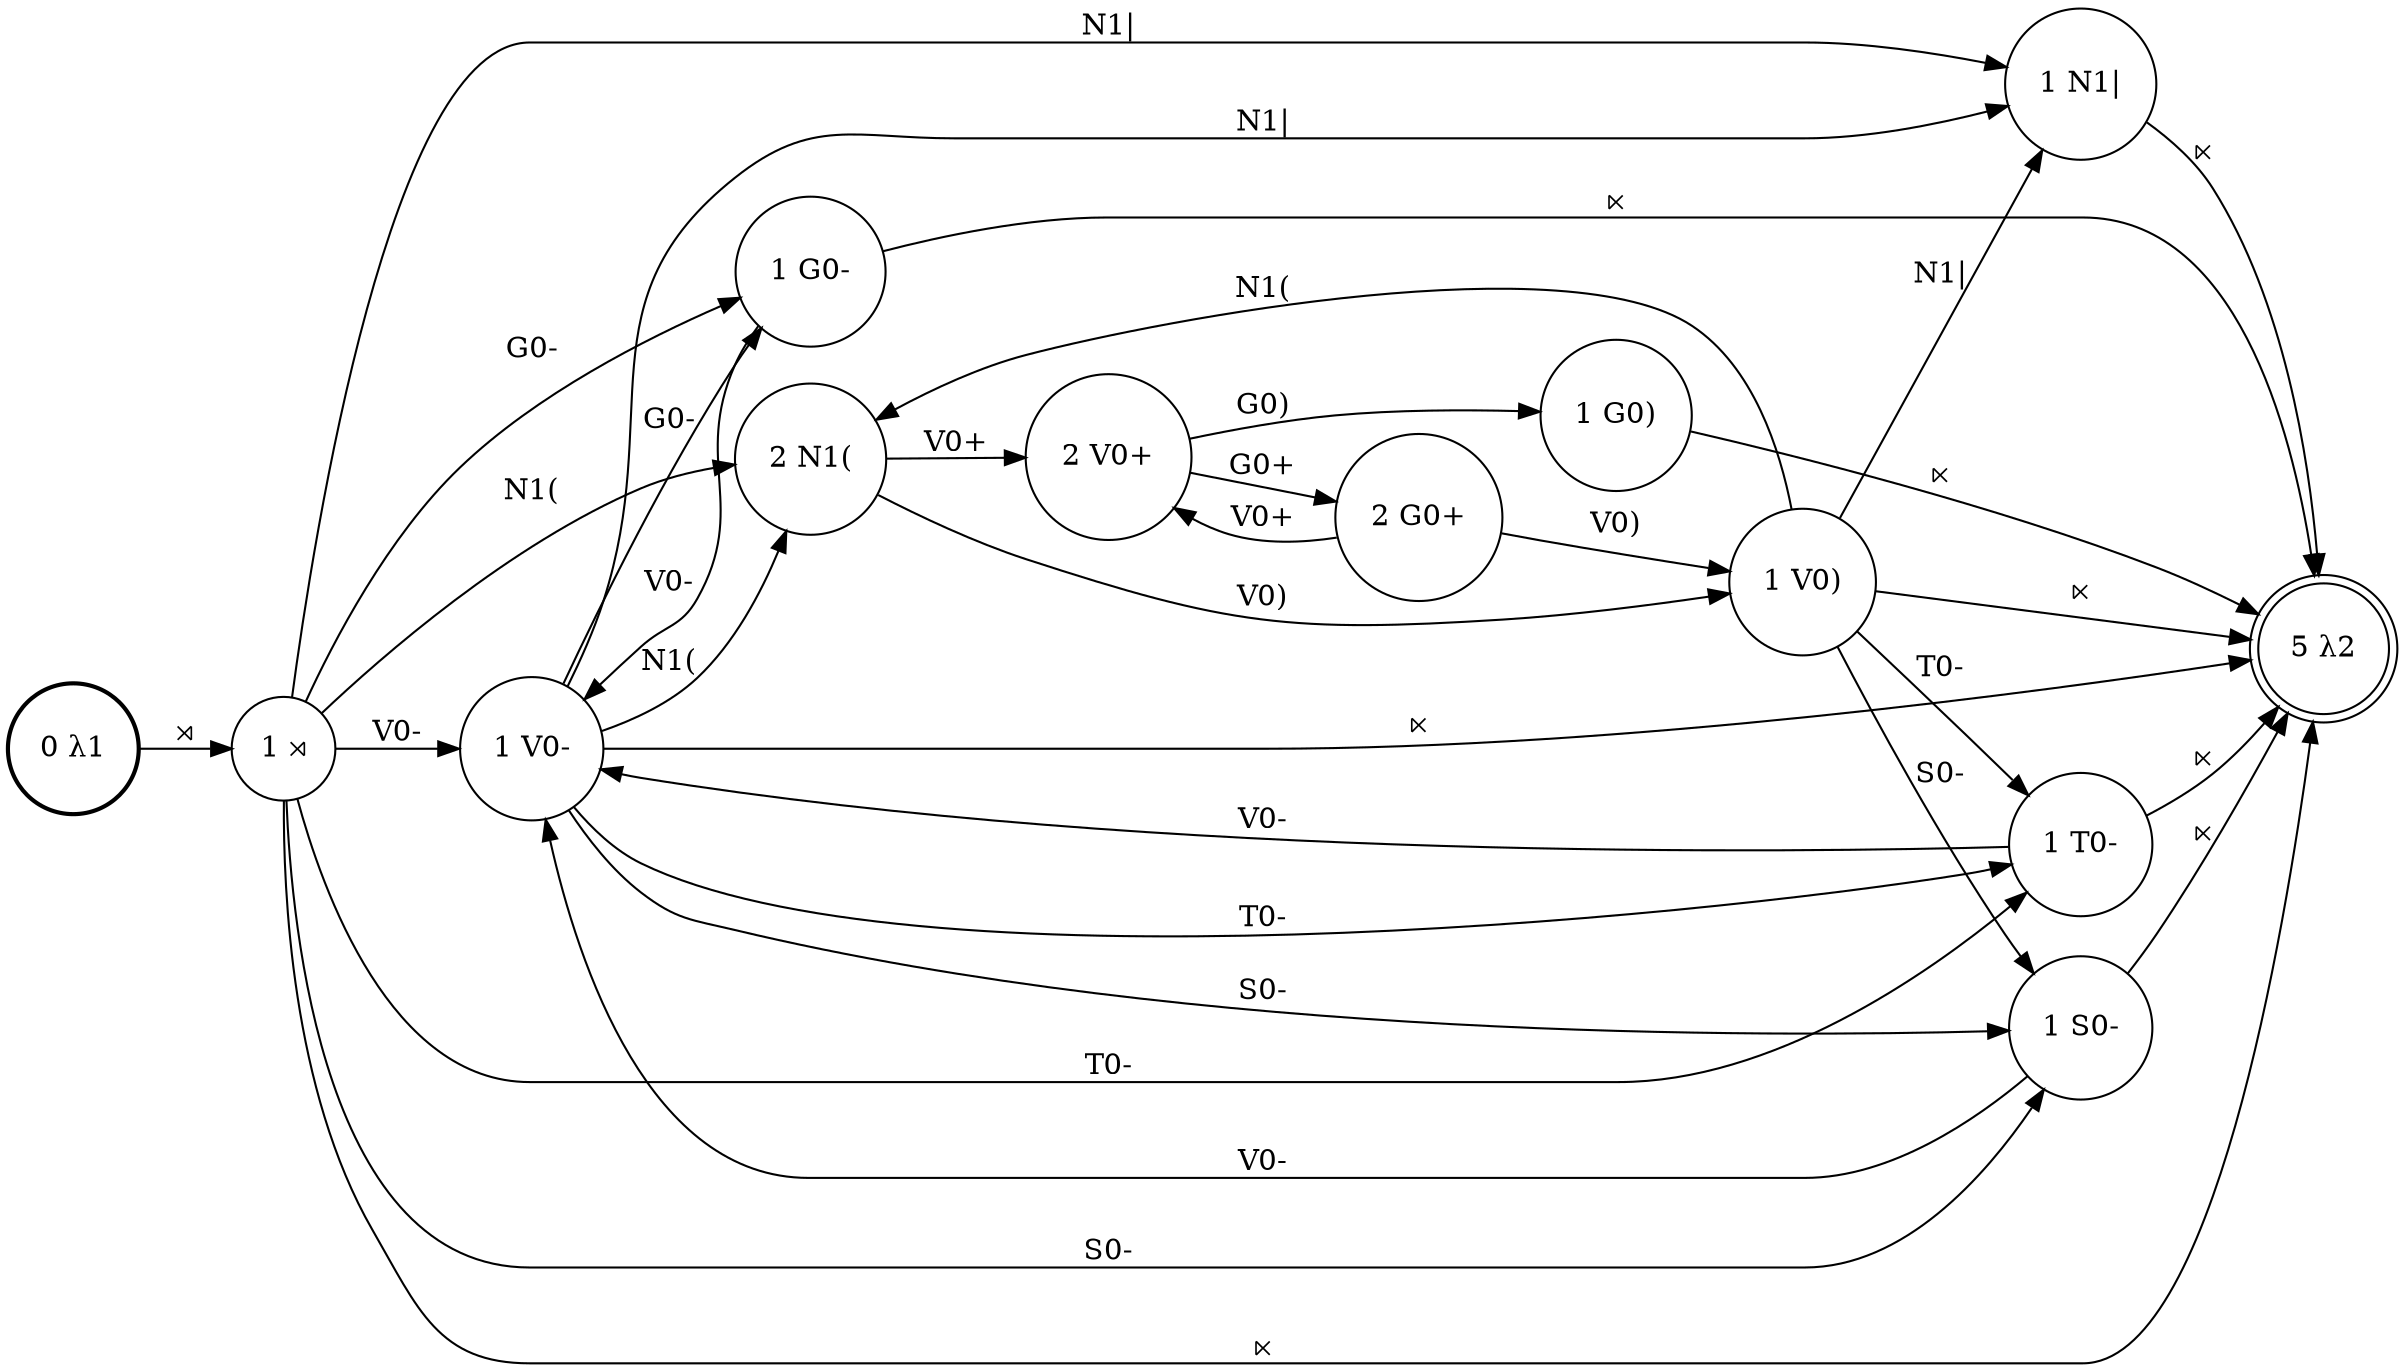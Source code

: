 digraph G {
rankdir=LR;
0 [style=solid, shape=circle, label="1 G0)"]
1 [style=solid, shape=circle, label="1 N1|"]
2 [style=solid, shape=circle, label="1 V0-"]
3 [style=solid, shape=circle, label="2 N1("]
4 [style=solid, shape=doublecircle, label="5 λ2"]
5 [style=solid, shape=circle, label="1 G0-"]
6 [style=solid, shape=circle, label="2 G0+"]
7 [style=bold, shape=circle, label="0 λ1"]
8 [style=solid, shape=circle, label="1 T0-"]
9 [style=solid, shape=circle, label="2 V0+"]
10 [style=solid, shape=circle, label="1 S0-"]
11 [style=solid, shape=circle, label="1 V0)"]
12 [style=solid, shape=circle, label="1 ⋊"]
11 -> 8 [style=solid, label="T0-"]
2 -> 4 [style=solid, label="⋉"]
12 -> 3 [style=solid, label="N1("]
7 -> 12 [style=solid, label="⋊"]
2 -> 3 [style=solid, label="N1("]
12 -> 5 [style=solid, label="G0-"]
5 -> 2 [style=solid, label="V0-"]
9 -> 0 [style=solid, label="G0)"]
12 -> 4 [style=solid, label="⋉"]
8 -> 4 [style=solid, label="⋉"]
0 -> 4 [style=solid, label="⋉"]
1 -> 4 [style=solid, label="⋉"]
3 -> 11 [style=solid, label="V0)"]
5 -> 4 [style=solid, label="⋉"]
12 -> 10 [style=solid, label="S0-"]
2 -> 10 [style=solid, label="S0-"]
2 -> 8 [style=solid, label="T0-"]
6 -> 11 [style=solid, label="V0)"]
9 -> 6 [style=solid, label="G0+"]
2 -> 1 [style=solid, label="N1|"]
11 -> 3 [style=solid, label="N1("]
8 -> 2 [style=solid, label="V0-"]
12 -> 1 [style=solid, label="N1|"]
10 -> 2 [style=solid, label="V0-"]
10 -> 4 [style=solid, label="⋉"]
11 -> 10 [style=solid, label="S0-"]
12 -> 2 [style=solid, label="V0-"]
2 -> 5 [style=solid, label="G0-"]
6 -> 9 [style=solid, label="V0+"]
11 -> 1 [style=solid, label="N1|"]
12 -> 8 [style=solid, label="T0-"]
3 -> 9 [style=solid, label="V0+"]
11 -> 4 [style=solid, label="⋉"]
}
